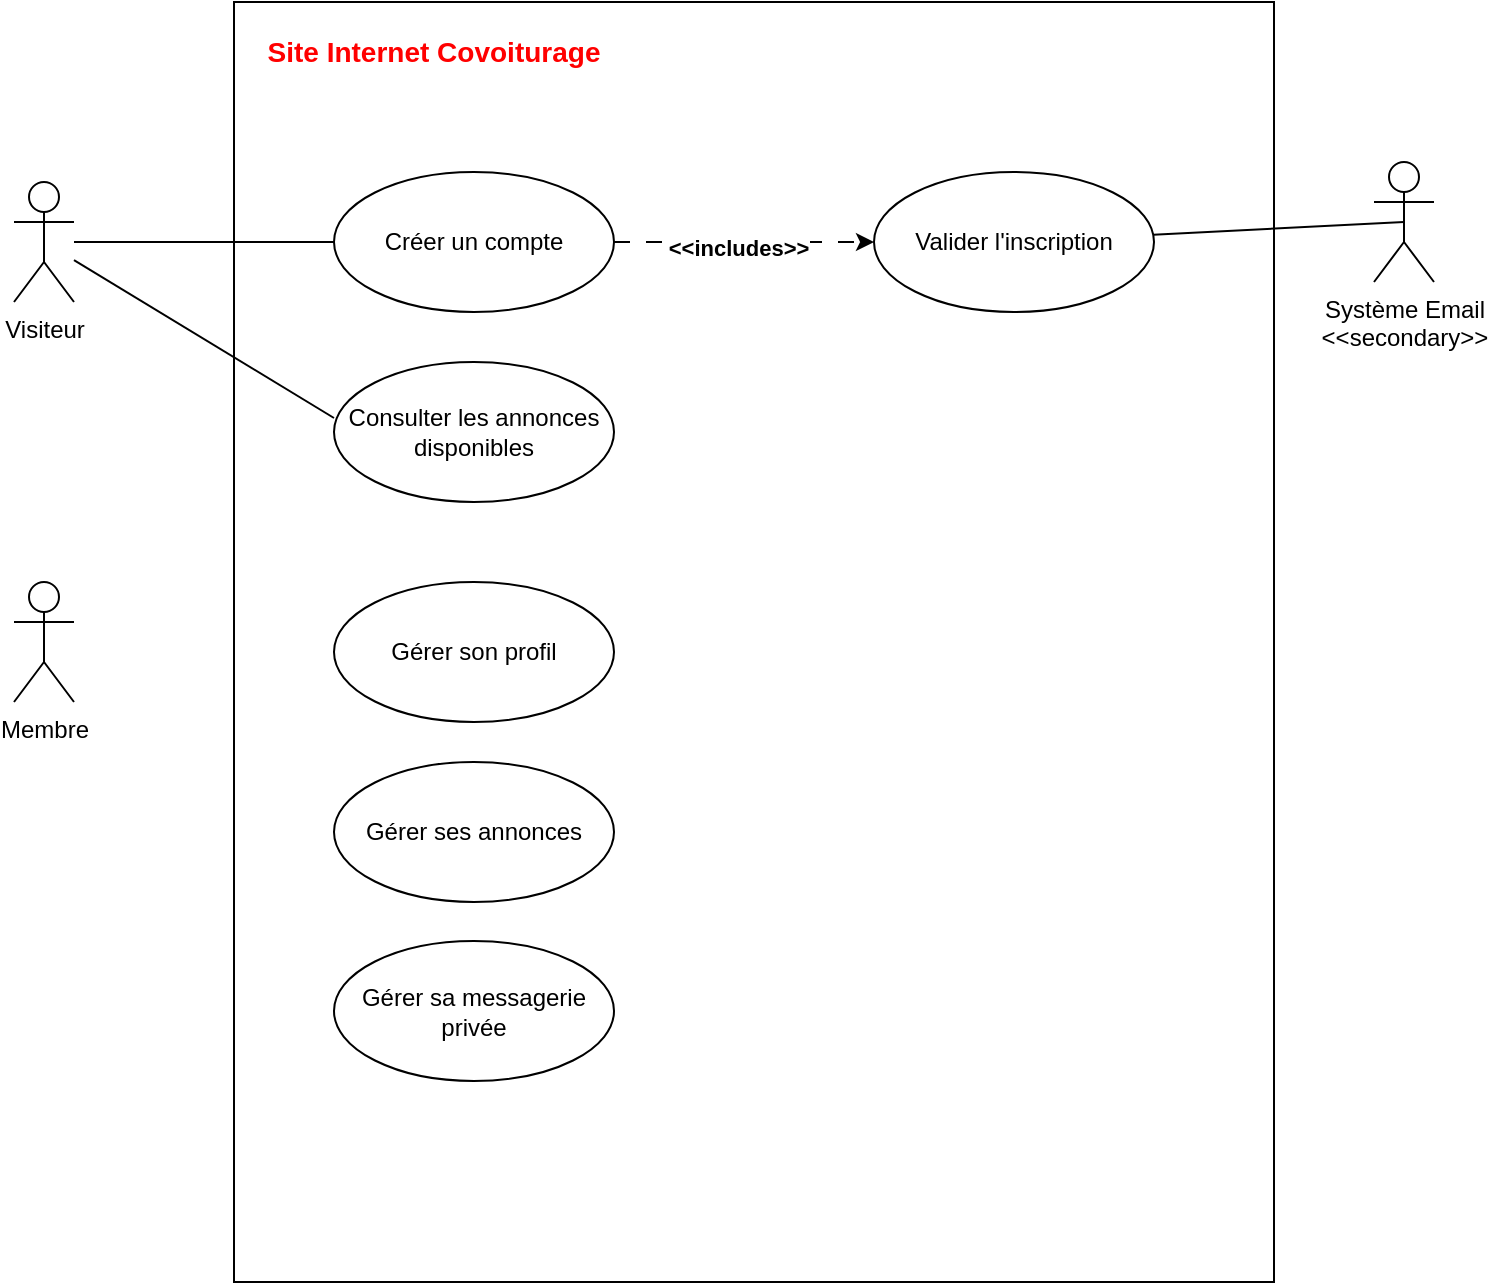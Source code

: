 <mxfile version="27.0.6">
  <diagram name="Page-1" id="ptUCvU12Tz-loSRQMGfn">
    <mxGraphModel dx="898" dy="750" grid="1" gridSize="10" guides="1" tooltips="1" connect="1" arrows="1" fold="1" page="1" pageScale="1" pageWidth="827" pageHeight="1169" math="0" shadow="0">
      <root>
        <mxCell id="0" />
        <mxCell id="1" parent="0" />
        <mxCell id="oRyb93DbCJ93ypAnQ1mE-1" value="" style="rounded=0;whiteSpace=wrap;html=1;" vertex="1" parent="1">
          <mxGeometry x="160" y="80" width="520" height="640" as="geometry" />
        </mxCell>
        <mxCell id="oRyb93DbCJ93ypAnQ1mE-2" value="&lt;b&gt;&lt;font style=&quot;font-size: 14px; color: light-dark(rgb(255, 0, 0), rgb(237, 237, 237));&quot;&gt;Site Internet Covoiturage&lt;/font&gt;&lt;/b&gt;" style="text;html=1;align=center;verticalAlign=middle;whiteSpace=wrap;rounded=0;" vertex="1" parent="1">
          <mxGeometry x="170" y="90" width="180" height="30" as="geometry" />
        </mxCell>
        <mxCell id="oRyb93DbCJ93ypAnQ1mE-12" style="rounded=0;orthogonalLoop=1;jettySize=auto;html=1;entryX=0;entryY=0.5;entryDx=0;entryDy=0;endArrow=none;startFill=0;" edge="1" parent="1" source="oRyb93DbCJ93ypAnQ1mE-3" target="oRyb93DbCJ93ypAnQ1mE-4">
          <mxGeometry relative="1" as="geometry" />
        </mxCell>
        <mxCell id="oRyb93DbCJ93ypAnQ1mE-3" value="Visiteur" style="shape=umlActor;verticalLabelPosition=bottom;verticalAlign=top;html=1;outlineConnect=0;" vertex="1" parent="1">
          <mxGeometry x="50" y="170" width="30" height="60" as="geometry" />
        </mxCell>
        <mxCell id="oRyb93DbCJ93ypAnQ1mE-13" style="edgeStyle=orthogonalEdgeStyle;rounded=0;orthogonalLoop=1;jettySize=auto;html=1;entryX=0;entryY=0.5;entryDx=0;entryDy=0;dashed=1;dashPattern=8 8;" edge="1" parent="1" source="oRyb93DbCJ93ypAnQ1mE-4" target="oRyb93DbCJ93ypAnQ1mE-5">
          <mxGeometry relative="1" as="geometry" />
        </mxCell>
        <mxCell id="oRyb93DbCJ93ypAnQ1mE-14" value="&lt;b&gt;&amp;lt;&amp;lt;includes&amp;gt;&amp;gt;&lt;/b&gt;" style="edgeLabel;html=1;align=center;verticalAlign=middle;resizable=0;points=[];" vertex="1" connectable="0" parent="oRyb93DbCJ93ypAnQ1mE-13">
          <mxGeometry x="-0.046" y="-3" relative="1" as="geometry">
            <mxPoint as="offset" />
          </mxGeometry>
        </mxCell>
        <mxCell id="oRyb93DbCJ93ypAnQ1mE-4" value="Créer un compte" style="ellipse;whiteSpace=wrap;html=1;" vertex="1" parent="1">
          <mxGeometry x="210" y="165" width="140" height="70" as="geometry" />
        </mxCell>
        <mxCell id="oRyb93DbCJ93ypAnQ1mE-5" value="Valider l&#39;inscription" style="ellipse;whiteSpace=wrap;html=1;" vertex="1" parent="1">
          <mxGeometry x="480" y="165" width="140" height="70" as="geometry" />
        </mxCell>
        <mxCell id="oRyb93DbCJ93ypAnQ1mE-6" value="Système Email&lt;div&gt;&amp;lt;&amp;lt;secondary&amp;gt;&amp;gt;&lt;/div&gt;" style="shape=umlActor;verticalLabelPosition=bottom;verticalAlign=top;html=1;" vertex="1" parent="1">
          <mxGeometry x="730" y="160" width="30" height="60" as="geometry" />
        </mxCell>
        <mxCell id="oRyb93DbCJ93ypAnQ1mE-7" value="Membre" style="shape=umlActor;verticalLabelPosition=bottom;verticalAlign=top;html=1;" vertex="1" parent="1">
          <mxGeometry x="50" y="370" width="30" height="60" as="geometry" />
        </mxCell>
        <mxCell id="oRyb93DbCJ93ypAnQ1mE-8" value="Gérer son profil" style="ellipse;whiteSpace=wrap;html=1;" vertex="1" parent="1">
          <mxGeometry x="210" y="370" width="140" height="70" as="geometry" />
        </mxCell>
        <mxCell id="oRyb93DbCJ93ypAnQ1mE-9" value="Gérer ses annonces" style="ellipse;whiteSpace=wrap;html=1;" vertex="1" parent="1">
          <mxGeometry x="210" y="460" width="140" height="70" as="geometry" />
        </mxCell>
        <mxCell id="oRyb93DbCJ93ypAnQ1mE-10" value="Consulter les annonces disponibles" style="ellipse;whiteSpace=wrap;html=1;" vertex="1" parent="1">
          <mxGeometry x="210" y="260" width="140" height="70" as="geometry" />
        </mxCell>
        <mxCell id="oRyb93DbCJ93ypAnQ1mE-11" value="Gérer sa messagerie privée" style="ellipse;whiteSpace=wrap;html=1;" vertex="1" parent="1">
          <mxGeometry x="210" y="549.5" width="140" height="70" as="geometry" />
        </mxCell>
        <mxCell id="oRyb93DbCJ93ypAnQ1mE-15" style="rounded=0;orthogonalLoop=1;jettySize=auto;html=1;entryX=0.5;entryY=0.5;entryDx=0;entryDy=0;entryPerimeter=0;endArrow=none;startFill=0;" edge="1" parent="1" source="oRyb93DbCJ93ypAnQ1mE-5" target="oRyb93DbCJ93ypAnQ1mE-6">
          <mxGeometry relative="1" as="geometry" />
        </mxCell>
        <mxCell id="oRyb93DbCJ93ypAnQ1mE-17" style="rounded=0;orthogonalLoop=1;jettySize=auto;html=1;entryX=0;entryY=0.4;entryDx=0;entryDy=0;entryPerimeter=0;endArrow=none;startFill=0;" edge="1" parent="1" source="oRyb93DbCJ93ypAnQ1mE-3" target="oRyb93DbCJ93ypAnQ1mE-10">
          <mxGeometry relative="1" as="geometry" />
        </mxCell>
      </root>
    </mxGraphModel>
  </diagram>
</mxfile>
